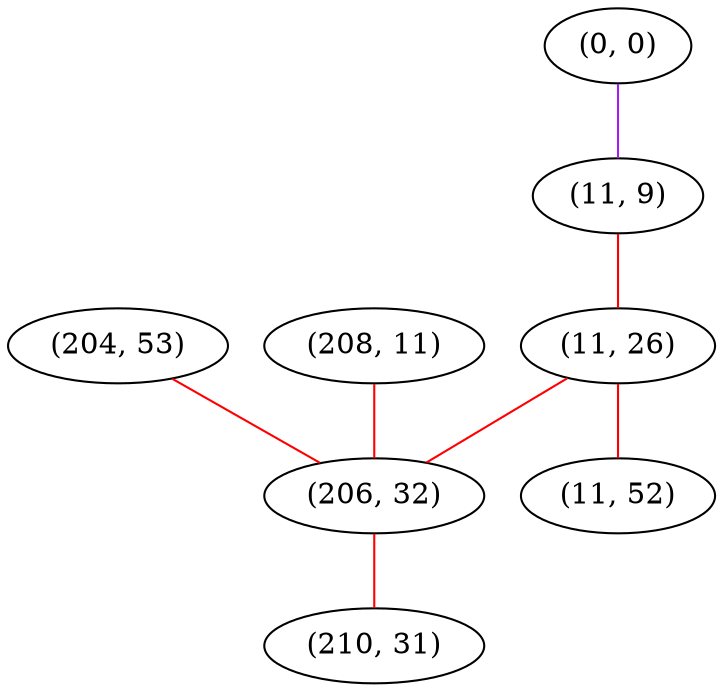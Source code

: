 graph "" {
"(204, 53)";
"(208, 11)";
"(0, 0)";
"(11, 9)";
"(11, 26)";
"(11, 52)";
"(206, 32)";
"(210, 31)";
"(204, 53)" -- "(206, 32)"  [color=red, key=0, weight=1];
"(208, 11)" -- "(206, 32)"  [color=red, key=0, weight=1];
"(0, 0)" -- "(11, 9)"  [color=purple, key=0, weight=4];
"(11, 9)" -- "(11, 26)"  [color=red, key=0, weight=1];
"(11, 26)" -- "(11, 52)"  [color=red, key=0, weight=1];
"(11, 26)" -- "(206, 32)"  [color=red, key=0, weight=1];
"(206, 32)" -- "(210, 31)"  [color=red, key=0, weight=1];
}
